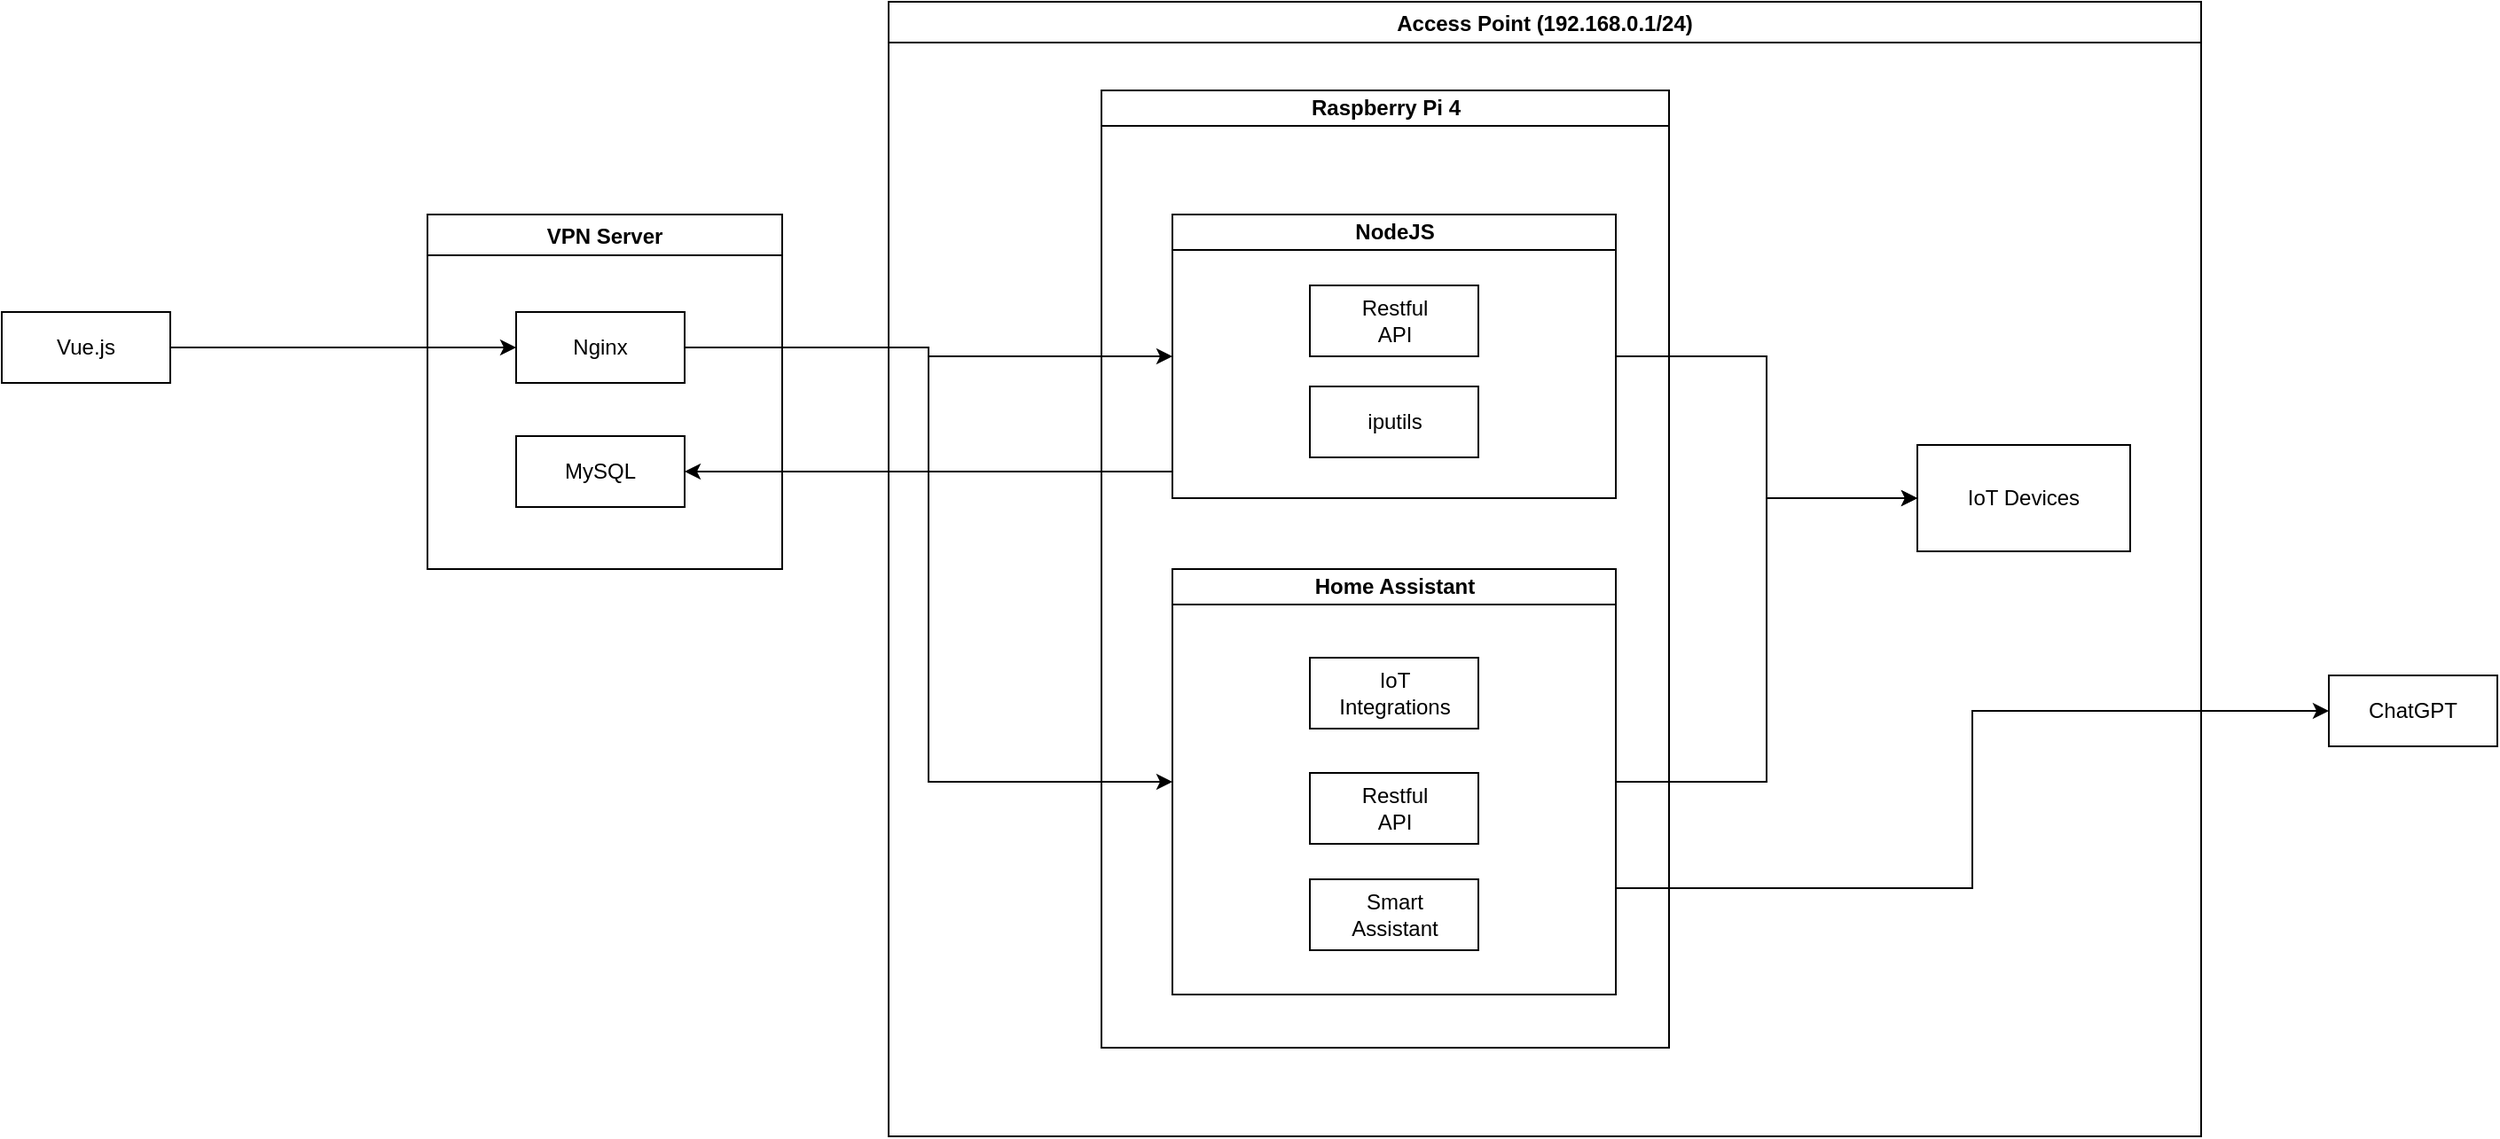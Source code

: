 <mxfile version="24.8.6">
  <diagram id="prtHgNgQTEPvFCAcTncT" name="Page-1">
    <mxGraphModel dx="2415" dy="824" grid="1" gridSize="10" guides="1" tooltips="1" connect="1" arrows="1" fold="1" page="1" pageScale="1" pageWidth="827" pageHeight="1169" math="0" shadow="0">
      <root>
        <mxCell id="0" />
        <mxCell id="1" parent="0" />
        <mxCell id="dNxyNK7c78bLwvsdeMH5-11" value="Raspberry Pi 4" style="swimlane;html=1;startSize=20;horizontal=1;containerType=tree;glass=0;" parent="1" vertex="1">
          <mxGeometry x="40" y="100" width="320" height="540" as="geometry" />
        </mxCell>
        <mxCell id="2JFQQ8UHhfo3gJUFawYB-4" value="NodeJS" style="swimlane;html=1;startSize=20;horizontal=1;containerType=tree;glass=0;" vertex="1" parent="dNxyNK7c78bLwvsdeMH5-11">
          <mxGeometry x="40" y="70" width="250" height="160" as="geometry" />
        </mxCell>
        <mxCell id="2JFQQ8UHhfo3gJUFawYB-2" value="Home Assistant" style="swimlane;html=1;startSize=20;horizontal=1;containerType=tree;glass=0;" vertex="1" parent="dNxyNK7c78bLwvsdeMH5-11">
          <mxGeometry x="40" y="270" width="250" height="240" as="geometry" />
        </mxCell>
        <mxCell id="2JFQQ8UHhfo3gJUFawYB-25" value="VPN Server" style="swimlane;" vertex="1" parent="1">
          <mxGeometry x="-340" y="170" width="200" height="200" as="geometry" />
        </mxCell>
        <mxCell id="2JFQQ8UHhfo3gJUFawYB-14" value="Nginx" style="rounded=0;whiteSpace=wrap;html=1;" vertex="1" parent="2JFQQ8UHhfo3gJUFawYB-25">
          <mxGeometry x="50" y="55" width="95" height="40" as="geometry" />
        </mxCell>
        <mxCell id="2JFQQ8UHhfo3gJUFawYB-28" value="MySQL" style="rounded=0;whiteSpace=wrap;html=1;" vertex="1" parent="2JFQQ8UHhfo3gJUFawYB-25">
          <mxGeometry x="50" y="125" width="95" height="40" as="geometry" />
        </mxCell>
        <mxCell id="2JFQQ8UHhfo3gJUFawYB-29" style="edgeStyle=orthogonalEdgeStyle;rounded=0;orthogonalLoop=1;jettySize=auto;html=1;exitX=1;exitY=0.5;exitDx=0;exitDy=0;entryX=0;entryY=0.5;entryDx=0;entryDy=0;" edge="1" parent="1" source="2JFQQ8UHhfo3gJUFawYB-14" target="2JFQQ8UHhfo3gJUFawYB-2">
          <mxGeometry relative="1" as="geometry" />
        </mxCell>
        <mxCell id="2JFQQ8UHhfo3gJUFawYB-30" style="edgeStyle=orthogonalEdgeStyle;rounded=0;orthogonalLoop=1;jettySize=auto;html=1;exitX=0;exitY=0.75;exitDx=0;exitDy=0;entryX=1;entryY=0.5;entryDx=0;entryDy=0;" edge="1" parent="1" source="2JFQQ8UHhfo3gJUFawYB-4" target="2JFQQ8UHhfo3gJUFawYB-28">
          <mxGeometry relative="1" as="geometry">
            <Array as="points">
              <mxPoint x="80" y="315" />
            </Array>
          </mxGeometry>
        </mxCell>
        <mxCell id="2JFQQ8UHhfo3gJUFawYB-36" value="Access Point (192.168.0.1/24)" style="swimlane;" vertex="1" parent="1">
          <mxGeometry x="-80" y="50" width="740" height="640" as="geometry" />
        </mxCell>
        <mxCell id="2JFQQ8UHhfo3gJUFawYB-5" value="IoT Devices" style="rounded=0;whiteSpace=wrap;html=1;" vertex="1" parent="2JFQQ8UHhfo3gJUFawYB-36">
          <mxGeometry x="580" y="250" width="120" height="60" as="geometry" />
        </mxCell>
        <mxCell id="2JFQQ8UHhfo3gJUFawYB-42" value="iputils" style="rounded=0;whiteSpace=wrap;html=1;" vertex="1" parent="2JFQQ8UHhfo3gJUFawYB-36">
          <mxGeometry x="237.5" y="217" width="95" height="40" as="geometry" />
        </mxCell>
        <mxCell id="2JFQQ8UHhfo3gJUFawYB-43" value="Smart&lt;br&gt;Assistant" style="rounded=0;whiteSpace=wrap;html=1;" vertex="1" parent="2JFQQ8UHhfo3gJUFawYB-36">
          <mxGeometry x="237.5" y="495" width="95" height="40" as="geometry" />
        </mxCell>
        <mxCell id="2JFQQ8UHhfo3gJUFawYB-46" value="Restful&lt;div&gt;API&lt;/div&gt;" style="rounded=0;whiteSpace=wrap;html=1;" vertex="1" parent="2JFQQ8UHhfo3gJUFawYB-36">
          <mxGeometry x="237.5" y="435" width="95" height="40" as="geometry" />
        </mxCell>
        <mxCell id="2JFQQ8UHhfo3gJUFawYB-51" value="IoT&lt;br&gt;Integrations" style="rounded=0;whiteSpace=wrap;html=1;" vertex="1" parent="2JFQQ8UHhfo3gJUFawYB-36">
          <mxGeometry x="237.5" y="370" width="95" height="40" as="geometry" />
        </mxCell>
        <mxCell id="2JFQQ8UHhfo3gJUFawYB-3" value="Restful&lt;div&gt;API&lt;/div&gt;" style="rounded=0;whiteSpace=wrap;html=1;" vertex="1" parent="2JFQQ8UHhfo3gJUFawYB-36">
          <mxGeometry x="237.5" y="160" width="95" height="40" as="geometry" />
        </mxCell>
        <mxCell id="2JFQQ8UHhfo3gJUFawYB-37" style="edgeStyle=orthogonalEdgeStyle;rounded=0;orthogonalLoop=1;jettySize=auto;html=1;exitX=1;exitY=0.5;exitDx=0;exitDy=0;entryX=0;entryY=0.5;entryDx=0;entryDy=0;" edge="1" parent="1" source="2JFQQ8UHhfo3gJUFawYB-4" target="2JFQQ8UHhfo3gJUFawYB-5">
          <mxGeometry relative="1" as="geometry" />
        </mxCell>
        <mxCell id="2JFQQ8UHhfo3gJUFawYB-38" style="edgeStyle=orthogonalEdgeStyle;rounded=0;orthogonalLoop=1;jettySize=auto;html=1;exitX=1;exitY=0.5;exitDx=0;exitDy=0;entryX=0;entryY=0.5;entryDx=0;entryDy=0;" edge="1" parent="1" source="2JFQQ8UHhfo3gJUFawYB-2" target="2JFQQ8UHhfo3gJUFawYB-5">
          <mxGeometry relative="1" as="geometry" />
        </mxCell>
        <mxCell id="2JFQQ8UHhfo3gJUFawYB-40" style="edgeStyle=orthogonalEdgeStyle;rounded=0;orthogonalLoop=1;jettySize=auto;html=1;exitX=1;exitY=0.5;exitDx=0;exitDy=0;entryX=0;entryY=0.5;entryDx=0;entryDy=0;" edge="1" parent="1" source="2JFQQ8UHhfo3gJUFawYB-39" target="2JFQQ8UHhfo3gJUFawYB-14">
          <mxGeometry relative="1" as="geometry" />
        </mxCell>
        <mxCell id="2JFQQ8UHhfo3gJUFawYB-39" value="Vue.js" style="rounded=0;whiteSpace=wrap;html=1;" vertex="1" parent="1">
          <mxGeometry x="-580" y="225" width="95" height="40" as="geometry" />
        </mxCell>
        <mxCell id="2JFQQ8UHhfo3gJUFawYB-44" value="ChatGPT" style="rounded=0;whiteSpace=wrap;html=1;" vertex="1" parent="1">
          <mxGeometry x="732" y="430" width="95" height="40" as="geometry" />
        </mxCell>
        <mxCell id="2JFQQ8UHhfo3gJUFawYB-45" style="edgeStyle=orthogonalEdgeStyle;rounded=0;orthogonalLoop=1;jettySize=auto;html=1;exitX=1;exitY=0.75;exitDx=0;exitDy=0;entryX=0;entryY=0.5;entryDx=0;entryDy=0;" edge="1" parent="1" source="2JFQQ8UHhfo3gJUFawYB-2" target="2JFQQ8UHhfo3gJUFawYB-44">
          <mxGeometry relative="1" as="geometry" />
        </mxCell>
        <mxCell id="2JFQQ8UHhfo3gJUFawYB-52" style="edgeStyle=orthogonalEdgeStyle;rounded=0;orthogonalLoop=1;jettySize=auto;html=1;exitX=1;exitY=0.5;exitDx=0;exitDy=0;entryX=0;entryY=0.5;entryDx=0;entryDy=0;" edge="1" parent="1" source="2JFQQ8UHhfo3gJUFawYB-14" target="2JFQQ8UHhfo3gJUFawYB-4">
          <mxGeometry relative="1" as="geometry" />
        </mxCell>
      </root>
    </mxGraphModel>
  </diagram>
</mxfile>
